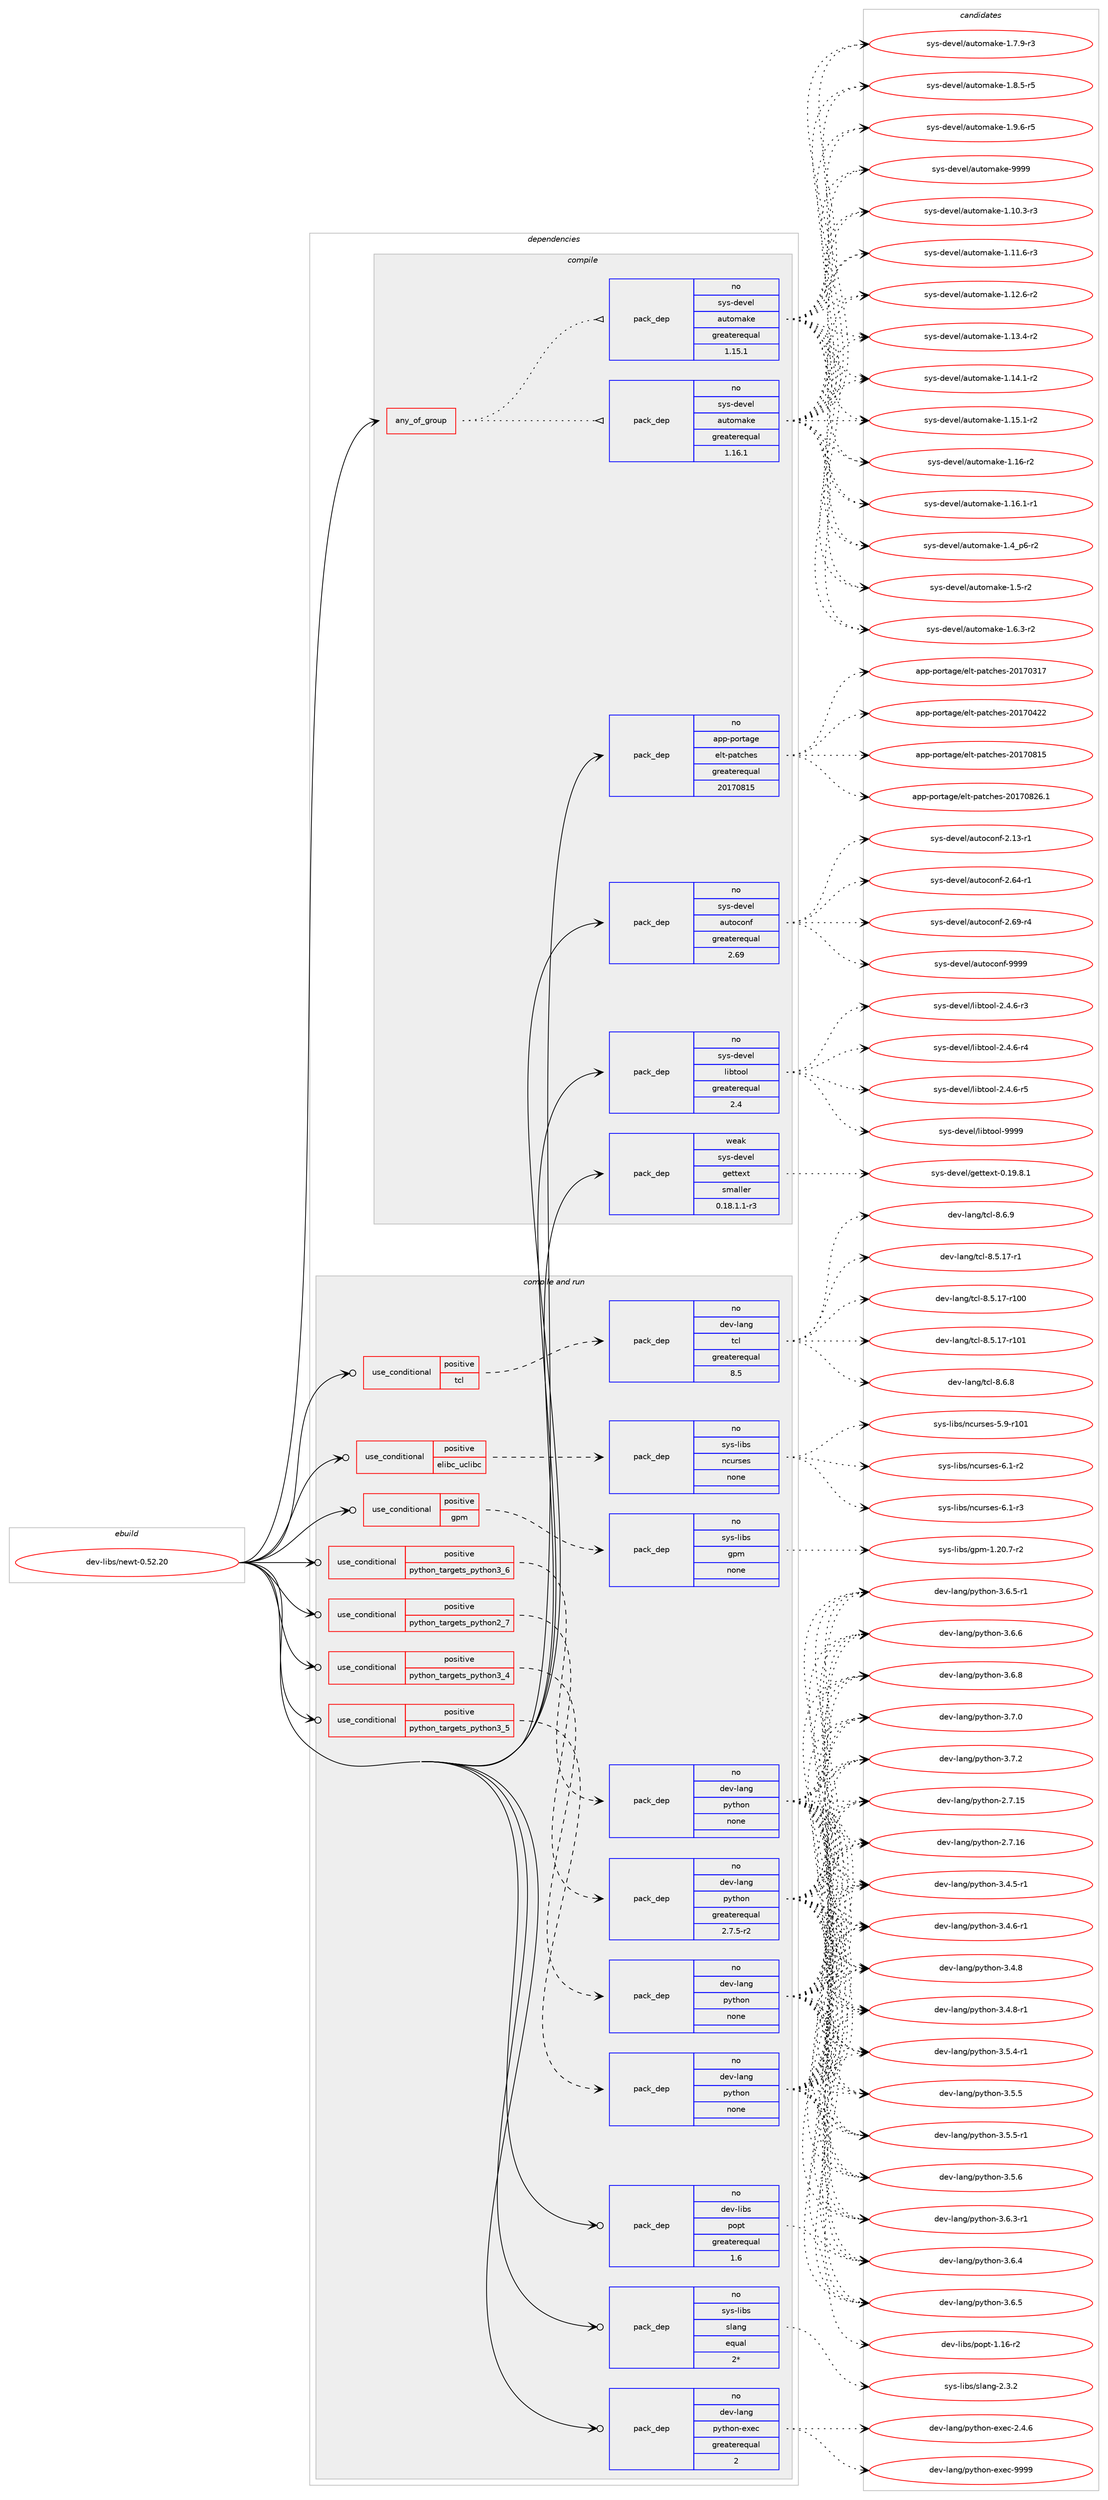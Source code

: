 digraph prolog {

# *************
# Graph options
# *************

newrank=true;
concentrate=true;
compound=true;
graph [rankdir=LR,fontname=Helvetica,fontsize=10,ranksep=1.5];#, ranksep=2.5, nodesep=0.2];
edge  [arrowhead=vee];
node  [fontname=Helvetica,fontsize=10];

# **********
# The ebuild
# **********

subgraph cluster_leftcol {
color=gray;
rank=same;
label=<<i>ebuild</i>>;
id [label="dev-libs/newt-0.52.20", color=red, width=4, href="../dev-libs/newt-0.52.20.svg"];
}

# ****************
# The dependencies
# ****************

subgraph cluster_midcol {
color=gray;
label=<<i>dependencies</i>>;
subgraph cluster_compile {
fillcolor="#eeeeee";
style=filled;
label=<<i>compile</i>>;
subgraph any22389 {
dependency1371027 [label=<<TABLE BORDER="0" CELLBORDER="1" CELLSPACING="0" CELLPADDING="4"><TR><TD CELLPADDING="10">any_of_group</TD></TR></TABLE>>, shape=none, color=red];subgraph pack981398 {
dependency1371028 [label=<<TABLE BORDER="0" CELLBORDER="1" CELLSPACING="0" CELLPADDING="4" WIDTH="220"><TR><TD ROWSPAN="6" CELLPADDING="30">pack_dep</TD></TR><TR><TD WIDTH="110">no</TD></TR><TR><TD>sys-devel</TD></TR><TR><TD>automake</TD></TR><TR><TD>greaterequal</TD></TR><TR><TD>1.16.1</TD></TR></TABLE>>, shape=none, color=blue];
}
dependency1371027:e -> dependency1371028:w [weight=20,style="dotted",arrowhead="oinv"];
subgraph pack981399 {
dependency1371029 [label=<<TABLE BORDER="0" CELLBORDER="1" CELLSPACING="0" CELLPADDING="4" WIDTH="220"><TR><TD ROWSPAN="6" CELLPADDING="30">pack_dep</TD></TR><TR><TD WIDTH="110">no</TD></TR><TR><TD>sys-devel</TD></TR><TR><TD>automake</TD></TR><TR><TD>greaterequal</TD></TR><TR><TD>1.15.1</TD></TR></TABLE>>, shape=none, color=blue];
}
dependency1371027:e -> dependency1371029:w [weight=20,style="dotted",arrowhead="oinv"];
}
id:e -> dependency1371027:w [weight=20,style="solid",arrowhead="vee"];
subgraph pack981400 {
dependency1371030 [label=<<TABLE BORDER="0" CELLBORDER="1" CELLSPACING="0" CELLPADDING="4" WIDTH="220"><TR><TD ROWSPAN="6" CELLPADDING="30">pack_dep</TD></TR><TR><TD WIDTH="110">no</TD></TR><TR><TD>app-portage</TD></TR><TR><TD>elt-patches</TD></TR><TR><TD>greaterequal</TD></TR><TR><TD>20170815</TD></TR></TABLE>>, shape=none, color=blue];
}
id:e -> dependency1371030:w [weight=20,style="solid",arrowhead="vee"];
subgraph pack981401 {
dependency1371031 [label=<<TABLE BORDER="0" CELLBORDER="1" CELLSPACING="0" CELLPADDING="4" WIDTH="220"><TR><TD ROWSPAN="6" CELLPADDING="30">pack_dep</TD></TR><TR><TD WIDTH="110">no</TD></TR><TR><TD>sys-devel</TD></TR><TR><TD>autoconf</TD></TR><TR><TD>greaterequal</TD></TR><TR><TD>2.69</TD></TR></TABLE>>, shape=none, color=blue];
}
id:e -> dependency1371031:w [weight=20,style="solid",arrowhead="vee"];
subgraph pack981402 {
dependency1371032 [label=<<TABLE BORDER="0" CELLBORDER="1" CELLSPACING="0" CELLPADDING="4" WIDTH="220"><TR><TD ROWSPAN="6" CELLPADDING="30">pack_dep</TD></TR><TR><TD WIDTH="110">no</TD></TR><TR><TD>sys-devel</TD></TR><TR><TD>libtool</TD></TR><TR><TD>greaterequal</TD></TR><TR><TD>2.4</TD></TR></TABLE>>, shape=none, color=blue];
}
id:e -> dependency1371032:w [weight=20,style="solid",arrowhead="vee"];
subgraph pack981403 {
dependency1371033 [label=<<TABLE BORDER="0" CELLBORDER="1" CELLSPACING="0" CELLPADDING="4" WIDTH="220"><TR><TD ROWSPAN="6" CELLPADDING="30">pack_dep</TD></TR><TR><TD WIDTH="110">weak</TD></TR><TR><TD>sys-devel</TD></TR><TR><TD>gettext</TD></TR><TR><TD>smaller</TD></TR><TR><TD>0.18.1.1-r3</TD></TR></TABLE>>, shape=none, color=blue];
}
id:e -> dependency1371033:w [weight=20,style="solid",arrowhead="vee"];
}
subgraph cluster_compileandrun {
fillcolor="#eeeeee";
style=filled;
label=<<i>compile and run</i>>;
subgraph cond366676 {
dependency1371034 [label=<<TABLE BORDER="0" CELLBORDER="1" CELLSPACING="0" CELLPADDING="4"><TR><TD ROWSPAN="3" CELLPADDING="10">use_conditional</TD></TR><TR><TD>positive</TD></TR><TR><TD>elibc_uclibc</TD></TR></TABLE>>, shape=none, color=red];
subgraph pack981404 {
dependency1371035 [label=<<TABLE BORDER="0" CELLBORDER="1" CELLSPACING="0" CELLPADDING="4" WIDTH="220"><TR><TD ROWSPAN="6" CELLPADDING="30">pack_dep</TD></TR><TR><TD WIDTH="110">no</TD></TR><TR><TD>sys-libs</TD></TR><TR><TD>ncurses</TD></TR><TR><TD>none</TD></TR><TR><TD></TD></TR></TABLE>>, shape=none, color=blue];
}
dependency1371034:e -> dependency1371035:w [weight=20,style="dashed",arrowhead="vee"];
}
id:e -> dependency1371034:w [weight=20,style="solid",arrowhead="odotvee"];
subgraph cond366677 {
dependency1371036 [label=<<TABLE BORDER="0" CELLBORDER="1" CELLSPACING="0" CELLPADDING="4"><TR><TD ROWSPAN="3" CELLPADDING="10">use_conditional</TD></TR><TR><TD>positive</TD></TR><TR><TD>gpm</TD></TR></TABLE>>, shape=none, color=red];
subgraph pack981405 {
dependency1371037 [label=<<TABLE BORDER="0" CELLBORDER="1" CELLSPACING="0" CELLPADDING="4" WIDTH="220"><TR><TD ROWSPAN="6" CELLPADDING="30">pack_dep</TD></TR><TR><TD WIDTH="110">no</TD></TR><TR><TD>sys-libs</TD></TR><TR><TD>gpm</TD></TR><TR><TD>none</TD></TR><TR><TD></TD></TR></TABLE>>, shape=none, color=blue];
}
dependency1371036:e -> dependency1371037:w [weight=20,style="dashed",arrowhead="vee"];
}
id:e -> dependency1371036:w [weight=20,style="solid",arrowhead="odotvee"];
subgraph cond366678 {
dependency1371038 [label=<<TABLE BORDER="0" CELLBORDER="1" CELLSPACING="0" CELLPADDING="4"><TR><TD ROWSPAN="3" CELLPADDING="10">use_conditional</TD></TR><TR><TD>positive</TD></TR><TR><TD>python_targets_python2_7</TD></TR></TABLE>>, shape=none, color=red];
subgraph pack981406 {
dependency1371039 [label=<<TABLE BORDER="0" CELLBORDER="1" CELLSPACING="0" CELLPADDING="4" WIDTH="220"><TR><TD ROWSPAN="6" CELLPADDING="30">pack_dep</TD></TR><TR><TD WIDTH="110">no</TD></TR><TR><TD>dev-lang</TD></TR><TR><TD>python</TD></TR><TR><TD>greaterequal</TD></TR><TR><TD>2.7.5-r2</TD></TR></TABLE>>, shape=none, color=blue];
}
dependency1371038:e -> dependency1371039:w [weight=20,style="dashed",arrowhead="vee"];
}
id:e -> dependency1371038:w [weight=20,style="solid",arrowhead="odotvee"];
subgraph cond366679 {
dependency1371040 [label=<<TABLE BORDER="0" CELLBORDER="1" CELLSPACING="0" CELLPADDING="4"><TR><TD ROWSPAN="3" CELLPADDING="10">use_conditional</TD></TR><TR><TD>positive</TD></TR><TR><TD>python_targets_python3_4</TD></TR></TABLE>>, shape=none, color=red];
subgraph pack981407 {
dependency1371041 [label=<<TABLE BORDER="0" CELLBORDER="1" CELLSPACING="0" CELLPADDING="4" WIDTH="220"><TR><TD ROWSPAN="6" CELLPADDING="30">pack_dep</TD></TR><TR><TD WIDTH="110">no</TD></TR><TR><TD>dev-lang</TD></TR><TR><TD>python</TD></TR><TR><TD>none</TD></TR><TR><TD></TD></TR></TABLE>>, shape=none, color=blue];
}
dependency1371040:e -> dependency1371041:w [weight=20,style="dashed",arrowhead="vee"];
}
id:e -> dependency1371040:w [weight=20,style="solid",arrowhead="odotvee"];
subgraph cond366680 {
dependency1371042 [label=<<TABLE BORDER="0" CELLBORDER="1" CELLSPACING="0" CELLPADDING="4"><TR><TD ROWSPAN="3" CELLPADDING="10">use_conditional</TD></TR><TR><TD>positive</TD></TR><TR><TD>python_targets_python3_5</TD></TR></TABLE>>, shape=none, color=red];
subgraph pack981408 {
dependency1371043 [label=<<TABLE BORDER="0" CELLBORDER="1" CELLSPACING="0" CELLPADDING="4" WIDTH="220"><TR><TD ROWSPAN="6" CELLPADDING="30">pack_dep</TD></TR><TR><TD WIDTH="110">no</TD></TR><TR><TD>dev-lang</TD></TR><TR><TD>python</TD></TR><TR><TD>none</TD></TR><TR><TD></TD></TR></TABLE>>, shape=none, color=blue];
}
dependency1371042:e -> dependency1371043:w [weight=20,style="dashed",arrowhead="vee"];
}
id:e -> dependency1371042:w [weight=20,style="solid",arrowhead="odotvee"];
subgraph cond366681 {
dependency1371044 [label=<<TABLE BORDER="0" CELLBORDER="1" CELLSPACING="0" CELLPADDING="4"><TR><TD ROWSPAN="3" CELLPADDING="10">use_conditional</TD></TR><TR><TD>positive</TD></TR><TR><TD>python_targets_python3_6</TD></TR></TABLE>>, shape=none, color=red];
subgraph pack981409 {
dependency1371045 [label=<<TABLE BORDER="0" CELLBORDER="1" CELLSPACING="0" CELLPADDING="4" WIDTH="220"><TR><TD ROWSPAN="6" CELLPADDING="30">pack_dep</TD></TR><TR><TD WIDTH="110">no</TD></TR><TR><TD>dev-lang</TD></TR><TR><TD>python</TD></TR><TR><TD>none</TD></TR><TR><TD></TD></TR></TABLE>>, shape=none, color=blue];
}
dependency1371044:e -> dependency1371045:w [weight=20,style="dashed",arrowhead="vee"];
}
id:e -> dependency1371044:w [weight=20,style="solid",arrowhead="odotvee"];
subgraph cond366682 {
dependency1371046 [label=<<TABLE BORDER="0" CELLBORDER="1" CELLSPACING="0" CELLPADDING="4"><TR><TD ROWSPAN="3" CELLPADDING="10">use_conditional</TD></TR><TR><TD>positive</TD></TR><TR><TD>tcl</TD></TR></TABLE>>, shape=none, color=red];
subgraph pack981410 {
dependency1371047 [label=<<TABLE BORDER="0" CELLBORDER="1" CELLSPACING="0" CELLPADDING="4" WIDTH="220"><TR><TD ROWSPAN="6" CELLPADDING="30">pack_dep</TD></TR><TR><TD WIDTH="110">no</TD></TR><TR><TD>dev-lang</TD></TR><TR><TD>tcl</TD></TR><TR><TD>greaterequal</TD></TR><TR><TD>8.5</TD></TR></TABLE>>, shape=none, color=blue];
}
dependency1371046:e -> dependency1371047:w [weight=20,style="dashed",arrowhead="vee"];
}
id:e -> dependency1371046:w [weight=20,style="solid",arrowhead="odotvee"];
subgraph pack981411 {
dependency1371048 [label=<<TABLE BORDER="0" CELLBORDER="1" CELLSPACING="0" CELLPADDING="4" WIDTH="220"><TR><TD ROWSPAN="6" CELLPADDING="30">pack_dep</TD></TR><TR><TD WIDTH="110">no</TD></TR><TR><TD>dev-lang</TD></TR><TR><TD>python-exec</TD></TR><TR><TD>greaterequal</TD></TR><TR><TD>2</TD></TR></TABLE>>, shape=none, color=blue];
}
id:e -> dependency1371048:w [weight=20,style="solid",arrowhead="odotvee"];
subgraph pack981412 {
dependency1371049 [label=<<TABLE BORDER="0" CELLBORDER="1" CELLSPACING="0" CELLPADDING="4" WIDTH="220"><TR><TD ROWSPAN="6" CELLPADDING="30">pack_dep</TD></TR><TR><TD WIDTH="110">no</TD></TR><TR><TD>dev-libs</TD></TR><TR><TD>popt</TD></TR><TR><TD>greaterequal</TD></TR><TR><TD>1.6</TD></TR></TABLE>>, shape=none, color=blue];
}
id:e -> dependency1371049:w [weight=20,style="solid",arrowhead="odotvee"];
subgraph pack981413 {
dependency1371050 [label=<<TABLE BORDER="0" CELLBORDER="1" CELLSPACING="0" CELLPADDING="4" WIDTH="220"><TR><TD ROWSPAN="6" CELLPADDING="30">pack_dep</TD></TR><TR><TD WIDTH="110">no</TD></TR><TR><TD>sys-libs</TD></TR><TR><TD>slang</TD></TR><TR><TD>equal</TD></TR><TR><TD>2*</TD></TR></TABLE>>, shape=none, color=blue];
}
id:e -> dependency1371050:w [weight=20,style="solid",arrowhead="odotvee"];
}
subgraph cluster_run {
fillcolor="#eeeeee";
style=filled;
label=<<i>run</i>>;
}
}

# **************
# The candidates
# **************

subgraph cluster_choices {
rank=same;
color=gray;
label=<<i>candidates</i>>;

subgraph choice981398 {
color=black;
nodesep=1;
choice11512111545100101118101108479711711611110997107101454946494846514511451 [label="sys-devel/automake-1.10.3-r3", color=red, width=4,href="../sys-devel/automake-1.10.3-r3.svg"];
choice11512111545100101118101108479711711611110997107101454946494946544511451 [label="sys-devel/automake-1.11.6-r3", color=red, width=4,href="../sys-devel/automake-1.11.6-r3.svg"];
choice11512111545100101118101108479711711611110997107101454946495046544511450 [label="sys-devel/automake-1.12.6-r2", color=red, width=4,href="../sys-devel/automake-1.12.6-r2.svg"];
choice11512111545100101118101108479711711611110997107101454946495146524511450 [label="sys-devel/automake-1.13.4-r2", color=red, width=4,href="../sys-devel/automake-1.13.4-r2.svg"];
choice11512111545100101118101108479711711611110997107101454946495246494511450 [label="sys-devel/automake-1.14.1-r2", color=red, width=4,href="../sys-devel/automake-1.14.1-r2.svg"];
choice11512111545100101118101108479711711611110997107101454946495346494511450 [label="sys-devel/automake-1.15.1-r2", color=red, width=4,href="../sys-devel/automake-1.15.1-r2.svg"];
choice1151211154510010111810110847971171161111099710710145494649544511450 [label="sys-devel/automake-1.16-r2", color=red, width=4,href="../sys-devel/automake-1.16-r2.svg"];
choice11512111545100101118101108479711711611110997107101454946495446494511449 [label="sys-devel/automake-1.16.1-r1", color=red, width=4,href="../sys-devel/automake-1.16.1-r1.svg"];
choice115121115451001011181011084797117116111109971071014549465295112544511450 [label="sys-devel/automake-1.4_p6-r2", color=red, width=4,href="../sys-devel/automake-1.4_p6-r2.svg"];
choice11512111545100101118101108479711711611110997107101454946534511450 [label="sys-devel/automake-1.5-r2", color=red, width=4,href="../sys-devel/automake-1.5-r2.svg"];
choice115121115451001011181011084797117116111109971071014549465446514511450 [label="sys-devel/automake-1.6.3-r2", color=red, width=4,href="../sys-devel/automake-1.6.3-r2.svg"];
choice115121115451001011181011084797117116111109971071014549465546574511451 [label="sys-devel/automake-1.7.9-r3", color=red, width=4,href="../sys-devel/automake-1.7.9-r3.svg"];
choice115121115451001011181011084797117116111109971071014549465646534511453 [label="sys-devel/automake-1.8.5-r5", color=red, width=4,href="../sys-devel/automake-1.8.5-r5.svg"];
choice115121115451001011181011084797117116111109971071014549465746544511453 [label="sys-devel/automake-1.9.6-r5", color=red, width=4,href="../sys-devel/automake-1.9.6-r5.svg"];
choice115121115451001011181011084797117116111109971071014557575757 [label="sys-devel/automake-9999", color=red, width=4,href="../sys-devel/automake-9999.svg"];
dependency1371028:e -> choice11512111545100101118101108479711711611110997107101454946494846514511451:w [style=dotted,weight="100"];
dependency1371028:e -> choice11512111545100101118101108479711711611110997107101454946494946544511451:w [style=dotted,weight="100"];
dependency1371028:e -> choice11512111545100101118101108479711711611110997107101454946495046544511450:w [style=dotted,weight="100"];
dependency1371028:e -> choice11512111545100101118101108479711711611110997107101454946495146524511450:w [style=dotted,weight="100"];
dependency1371028:e -> choice11512111545100101118101108479711711611110997107101454946495246494511450:w [style=dotted,weight="100"];
dependency1371028:e -> choice11512111545100101118101108479711711611110997107101454946495346494511450:w [style=dotted,weight="100"];
dependency1371028:e -> choice1151211154510010111810110847971171161111099710710145494649544511450:w [style=dotted,weight="100"];
dependency1371028:e -> choice11512111545100101118101108479711711611110997107101454946495446494511449:w [style=dotted,weight="100"];
dependency1371028:e -> choice115121115451001011181011084797117116111109971071014549465295112544511450:w [style=dotted,weight="100"];
dependency1371028:e -> choice11512111545100101118101108479711711611110997107101454946534511450:w [style=dotted,weight="100"];
dependency1371028:e -> choice115121115451001011181011084797117116111109971071014549465446514511450:w [style=dotted,weight="100"];
dependency1371028:e -> choice115121115451001011181011084797117116111109971071014549465546574511451:w [style=dotted,weight="100"];
dependency1371028:e -> choice115121115451001011181011084797117116111109971071014549465646534511453:w [style=dotted,weight="100"];
dependency1371028:e -> choice115121115451001011181011084797117116111109971071014549465746544511453:w [style=dotted,weight="100"];
dependency1371028:e -> choice115121115451001011181011084797117116111109971071014557575757:w [style=dotted,weight="100"];
}
subgraph choice981399 {
color=black;
nodesep=1;
choice11512111545100101118101108479711711611110997107101454946494846514511451 [label="sys-devel/automake-1.10.3-r3", color=red, width=4,href="../sys-devel/automake-1.10.3-r3.svg"];
choice11512111545100101118101108479711711611110997107101454946494946544511451 [label="sys-devel/automake-1.11.6-r3", color=red, width=4,href="../sys-devel/automake-1.11.6-r3.svg"];
choice11512111545100101118101108479711711611110997107101454946495046544511450 [label="sys-devel/automake-1.12.6-r2", color=red, width=4,href="../sys-devel/automake-1.12.6-r2.svg"];
choice11512111545100101118101108479711711611110997107101454946495146524511450 [label="sys-devel/automake-1.13.4-r2", color=red, width=4,href="../sys-devel/automake-1.13.4-r2.svg"];
choice11512111545100101118101108479711711611110997107101454946495246494511450 [label="sys-devel/automake-1.14.1-r2", color=red, width=4,href="../sys-devel/automake-1.14.1-r2.svg"];
choice11512111545100101118101108479711711611110997107101454946495346494511450 [label="sys-devel/automake-1.15.1-r2", color=red, width=4,href="../sys-devel/automake-1.15.1-r2.svg"];
choice1151211154510010111810110847971171161111099710710145494649544511450 [label="sys-devel/automake-1.16-r2", color=red, width=4,href="../sys-devel/automake-1.16-r2.svg"];
choice11512111545100101118101108479711711611110997107101454946495446494511449 [label="sys-devel/automake-1.16.1-r1", color=red, width=4,href="../sys-devel/automake-1.16.1-r1.svg"];
choice115121115451001011181011084797117116111109971071014549465295112544511450 [label="sys-devel/automake-1.4_p6-r2", color=red, width=4,href="../sys-devel/automake-1.4_p6-r2.svg"];
choice11512111545100101118101108479711711611110997107101454946534511450 [label="sys-devel/automake-1.5-r2", color=red, width=4,href="../sys-devel/automake-1.5-r2.svg"];
choice115121115451001011181011084797117116111109971071014549465446514511450 [label="sys-devel/automake-1.6.3-r2", color=red, width=4,href="../sys-devel/automake-1.6.3-r2.svg"];
choice115121115451001011181011084797117116111109971071014549465546574511451 [label="sys-devel/automake-1.7.9-r3", color=red, width=4,href="../sys-devel/automake-1.7.9-r3.svg"];
choice115121115451001011181011084797117116111109971071014549465646534511453 [label="sys-devel/automake-1.8.5-r5", color=red, width=4,href="../sys-devel/automake-1.8.5-r5.svg"];
choice115121115451001011181011084797117116111109971071014549465746544511453 [label="sys-devel/automake-1.9.6-r5", color=red, width=4,href="../sys-devel/automake-1.9.6-r5.svg"];
choice115121115451001011181011084797117116111109971071014557575757 [label="sys-devel/automake-9999", color=red, width=4,href="../sys-devel/automake-9999.svg"];
dependency1371029:e -> choice11512111545100101118101108479711711611110997107101454946494846514511451:w [style=dotted,weight="100"];
dependency1371029:e -> choice11512111545100101118101108479711711611110997107101454946494946544511451:w [style=dotted,weight="100"];
dependency1371029:e -> choice11512111545100101118101108479711711611110997107101454946495046544511450:w [style=dotted,weight="100"];
dependency1371029:e -> choice11512111545100101118101108479711711611110997107101454946495146524511450:w [style=dotted,weight="100"];
dependency1371029:e -> choice11512111545100101118101108479711711611110997107101454946495246494511450:w [style=dotted,weight="100"];
dependency1371029:e -> choice11512111545100101118101108479711711611110997107101454946495346494511450:w [style=dotted,weight="100"];
dependency1371029:e -> choice1151211154510010111810110847971171161111099710710145494649544511450:w [style=dotted,weight="100"];
dependency1371029:e -> choice11512111545100101118101108479711711611110997107101454946495446494511449:w [style=dotted,weight="100"];
dependency1371029:e -> choice115121115451001011181011084797117116111109971071014549465295112544511450:w [style=dotted,weight="100"];
dependency1371029:e -> choice11512111545100101118101108479711711611110997107101454946534511450:w [style=dotted,weight="100"];
dependency1371029:e -> choice115121115451001011181011084797117116111109971071014549465446514511450:w [style=dotted,weight="100"];
dependency1371029:e -> choice115121115451001011181011084797117116111109971071014549465546574511451:w [style=dotted,weight="100"];
dependency1371029:e -> choice115121115451001011181011084797117116111109971071014549465646534511453:w [style=dotted,weight="100"];
dependency1371029:e -> choice115121115451001011181011084797117116111109971071014549465746544511453:w [style=dotted,weight="100"];
dependency1371029:e -> choice115121115451001011181011084797117116111109971071014557575757:w [style=dotted,weight="100"];
}
subgraph choice981400 {
color=black;
nodesep=1;
choice97112112451121111141169710310147101108116451129711699104101115455048495548514955 [label="app-portage/elt-patches-20170317", color=red, width=4,href="../app-portage/elt-patches-20170317.svg"];
choice97112112451121111141169710310147101108116451129711699104101115455048495548525050 [label="app-portage/elt-patches-20170422", color=red, width=4,href="../app-portage/elt-patches-20170422.svg"];
choice97112112451121111141169710310147101108116451129711699104101115455048495548564953 [label="app-portage/elt-patches-20170815", color=red, width=4,href="../app-portage/elt-patches-20170815.svg"];
choice971121124511211111411697103101471011081164511297116991041011154550484955485650544649 [label="app-portage/elt-patches-20170826.1", color=red, width=4,href="../app-portage/elt-patches-20170826.1.svg"];
dependency1371030:e -> choice97112112451121111141169710310147101108116451129711699104101115455048495548514955:w [style=dotted,weight="100"];
dependency1371030:e -> choice97112112451121111141169710310147101108116451129711699104101115455048495548525050:w [style=dotted,weight="100"];
dependency1371030:e -> choice97112112451121111141169710310147101108116451129711699104101115455048495548564953:w [style=dotted,weight="100"];
dependency1371030:e -> choice971121124511211111411697103101471011081164511297116991041011154550484955485650544649:w [style=dotted,weight="100"];
}
subgraph choice981401 {
color=black;
nodesep=1;
choice1151211154510010111810110847971171161119911111010245504649514511449 [label="sys-devel/autoconf-2.13-r1", color=red, width=4,href="../sys-devel/autoconf-2.13-r1.svg"];
choice1151211154510010111810110847971171161119911111010245504654524511449 [label="sys-devel/autoconf-2.64-r1", color=red, width=4,href="../sys-devel/autoconf-2.64-r1.svg"];
choice1151211154510010111810110847971171161119911111010245504654574511452 [label="sys-devel/autoconf-2.69-r4", color=red, width=4,href="../sys-devel/autoconf-2.69-r4.svg"];
choice115121115451001011181011084797117116111991111101024557575757 [label="sys-devel/autoconf-9999", color=red, width=4,href="../sys-devel/autoconf-9999.svg"];
dependency1371031:e -> choice1151211154510010111810110847971171161119911111010245504649514511449:w [style=dotted,weight="100"];
dependency1371031:e -> choice1151211154510010111810110847971171161119911111010245504654524511449:w [style=dotted,weight="100"];
dependency1371031:e -> choice1151211154510010111810110847971171161119911111010245504654574511452:w [style=dotted,weight="100"];
dependency1371031:e -> choice115121115451001011181011084797117116111991111101024557575757:w [style=dotted,weight="100"];
}
subgraph choice981402 {
color=black;
nodesep=1;
choice1151211154510010111810110847108105981161111111084550465246544511451 [label="sys-devel/libtool-2.4.6-r3", color=red, width=4,href="../sys-devel/libtool-2.4.6-r3.svg"];
choice1151211154510010111810110847108105981161111111084550465246544511452 [label="sys-devel/libtool-2.4.6-r4", color=red, width=4,href="../sys-devel/libtool-2.4.6-r4.svg"];
choice1151211154510010111810110847108105981161111111084550465246544511453 [label="sys-devel/libtool-2.4.6-r5", color=red, width=4,href="../sys-devel/libtool-2.4.6-r5.svg"];
choice1151211154510010111810110847108105981161111111084557575757 [label="sys-devel/libtool-9999", color=red, width=4,href="../sys-devel/libtool-9999.svg"];
dependency1371032:e -> choice1151211154510010111810110847108105981161111111084550465246544511451:w [style=dotted,weight="100"];
dependency1371032:e -> choice1151211154510010111810110847108105981161111111084550465246544511452:w [style=dotted,weight="100"];
dependency1371032:e -> choice1151211154510010111810110847108105981161111111084550465246544511453:w [style=dotted,weight="100"];
dependency1371032:e -> choice1151211154510010111810110847108105981161111111084557575757:w [style=dotted,weight="100"];
}
subgraph choice981403 {
color=black;
nodesep=1;
choice1151211154510010111810110847103101116116101120116454846495746564649 [label="sys-devel/gettext-0.19.8.1", color=red, width=4,href="../sys-devel/gettext-0.19.8.1.svg"];
dependency1371033:e -> choice1151211154510010111810110847103101116116101120116454846495746564649:w [style=dotted,weight="100"];
}
subgraph choice981404 {
color=black;
nodesep=1;
choice115121115451081059811547110991171141151011154553465745114494849 [label="sys-libs/ncurses-5.9-r101", color=red, width=4,href="../sys-libs/ncurses-5.9-r101.svg"];
choice11512111545108105981154711099117114115101115455446494511450 [label="sys-libs/ncurses-6.1-r2", color=red, width=4,href="../sys-libs/ncurses-6.1-r2.svg"];
choice11512111545108105981154711099117114115101115455446494511451 [label="sys-libs/ncurses-6.1-r3", color=red, width=4,href="../sys-libs/ncurses-6.1-r3.svg"];
dependency1371035:e -> choice115121115451081059811547110991171141151011154553465745114494849:w [style=dotted,weight="100"];
dependency1371035:e -> choice11512111545108105981154711099117114115101115455446494511450:w [style=dotted,weight="100"];
dependency1371035:e -> choice11512111545108105981154711099117114115101115455446494511451:w [style=dotted,weight="100"];
}
subgraph choice981405 {
color=black;
nodesep=1;
choice115121115451081059811547103112109454946504846554511450 [label="sys-libs/gpm-1.20.7-r2", color=red, width=4,href="../sys-libs/gpm-1.20.7-r2.svg"];
dependency1371037:e -> choice115121115451081059811547103112109454946504846554511450:w [style=dotted,weight="100"];
}
subgraph choice981406 {
color=black;
nodesep=1;
choice10010111845108971101034711212111610411111045504655464953 [label="dev-lang/python-2.7.15", color=red, width=4,href="../dev-lang/python-2.7.15.svg"];
choice10010111845108971101034711212111610411111045504655464954 [label="dev-lang/python-2.7.16", color=red, width=4,href="../dev-lang/python-2.7.16.svg"];
choice1001011184510897110103471121211161041111104551465246534511449 [label="dev-lang/python-3.4.5-r1", color=red, width=4,href="../dev-lang/python-3.4.5-r1.svg"];
choice1001011184510897110103471121211161041111104551465246544511449 [label="dev-lang/python-3.4.6-r1", color=red, width=4,href="../dev-lang/python-3.4.6-r1.svg"];
choice100101118451089711010347112121116104111110455146524656 [label="dev-lang/python-3.4.8", color=red, width=4,href="../dev-lang/python-3.4.8.svg"];
choice1001011184510897110103471121211161041111104551465246564511449 [label="dev-lang/python-3.4.8-r1", color=red, width=4,href="../dev-lang/python-3.4.8-r1.svg"];
choice1001011184510897110103471121211161041111104551465346524511449 [label="dev-lang/python-3.5.4-r1", color=red, width=4,href="../dev-lang/python-3.5.4-r1.svg"];
choice100101118451089711010347112121116104111110455146534653 [label="dev-lang/python-3.5.5", color=red, width=4,href="../dev-lang/python-3.5.5.svg"];
choice1001011184510897110103471121211161041111104551465346534511449 [label="dev-lang/python-3.5.5-r1", color=red, width=4,href="../dev-lang/python-3.5.5-r1.svg"];
choice100101118451089711010347112121116104111110455146534654 [label="dev-lang/python-3.5.6", color=red, width=4,href="../dev-lang/python-3.5.6.svg"];
choice1001011184510897110103471121211161041111104551465446514511449 [label="dev-lang/python-3.6.3-r1", color=red, width=4,href="../dev-lang/python-3.6.3-r1.svg"];
choice100101118451089711010347112121116104111110455146544652 [label="dev-lang/python-3.6.4", color=red, width=4,href="../dev-lang/python-3.6.4.svg"];
choice100101118451089711010347112121116104111110455146544653 [label="dev-lang/python-3.6.5", color=red, width=4,href="../dev-lang/python-3.6.5.svg"];
choice1001011184510897110103471121211161041111104551465446534511449 [label="dev-lang/python-3.6.5-r1", color=red, width=4,href="../dev-lang/python-3.6.5-r1.svg"];
choice100101118451089711010347112121116104111110455146544654 [label="dev-lang/python-3.6.6", color=red, width=4,href="../dev-lang/python-3.6.6.svg"];
choice100101118451089711010347112121116104111110455146544656 [label="dev-lang/python-3.6.8", color=red, width=4,href="../dev-lang/python-3.6.8.svg"];
choice100101118451089711010347112121116104111110455146554648 [label="dev-lang/python-3.7.0", color=red, width=4,href="../dev-lang/python-3.7.0.svg"];
choice100101118451089711010347112121116104111110455146554650 [label="dev-lang/python-3.7.2", color=red, width=4,href="../dev-lang/python-3.7.2.svg"];
dependency1371039:e -> choice10010111845108971101034711212111610411111045504655464953:w [style=dotted,weight="100"];
dependency1371039:e -> choice10010111845108971101034711212111610411111045504655464954:w [style=dotted,weight="100"];
dependency1371039:e -> choice1001011184510897110103471121211161041111104551465246534511449:w [style=dotted,weight="100"];
dependency1371039:e -> choice1001011184510897110103471121211161041111104551465246544511449:w [style=dotted,weight="100"];
dependency1371039:e -> choice100101118451089711010347112121116104111110455146524656:w [style=dotted,weight="100"];
dependency1371039:e -> choice1001011184510897110103471121211161041111104551465246564511449:w [style=dotted,weight="100"];
dependency1371039:e -> choice1001011184510897110103471121211161041111104551465346524511449:w [style=dotted,weight="100"];
dependency1371039:e -> choice100101118451089711010347112121116104111110455146534653:w [style=dotted,weight="100"];
dependency1371039:e -> choice1001011184510897110103471121211161041111104551465346534511449:w [style=dotted,weight="100"];
dependency1371039:e -> choice100101118451089711010347112121116104111110455146534654:w [style=dotted,weight="100"];
dependency1371039:e -> choice1001011184510897110103471121211161041111104551465446514511449:w [style=dotted,weight="100"];
dependency1371039:e -> choice100101118451089711010347112121116104111110455146544652:w [style=dotted,weight="100"];
dependency1371039:e -> choice100101118451089711010347112121116104111110455146544653:w [style=dotted,weight="100"];
dependency1371039:e -> choice1001011184510897110103471121211161041111104551465446534511449:w [style=dotted,weight="100"];
dependency1371039:e -> choice100101118451089711010347112121116104111110455146544654:w [style=dotted,weight="100"];
dependency1371039:e -> choice100101118451089711010347112121116104111110455146544656:w [style=dotted,weight="100"];
dependency1371039:e -> choice100101118451089711010347112121116104111110455146554648:w [style=dotted,weight="100"];
dependency1371039:e -> choice100101118451089711010347112121116104111110455146554650:w [style=dotted,weight="100"];
}
subgraph choice981407 {
color=black;
nodesep=1;
choice10010111845108971101034711212111610411111045504655464953 [label="dev-lang/python-2.7.15", color=red, width=4,href="../dev-lang/python-2.7.15.svg"];
choice10010111845108971101034711212111610411111045504655464954 [label="dev-lang/python-2.7.16", color=red, width=4,href="../dev-lang/python-2.7.16.svg"];
choice1001011184510897110103471121211161041111104551465246534511449 [label="dev-lang/python-3.4.5-r1", color=red, width=4,href="../dev-lang/python-3.4.5-r1.svg"];
choice1001011184510897110103471121211161041111104551465246544511449 [label="dev-lang/python-3.4.6-r1", color=red, width=4,href="../dev-lang/python-3.4.6-r1.svg"];
choice100101118451089711010347112121116104111110455146524656 [label="dev-lang/python-3.4.8", color=red, width=4,href="../dev-lang/python-3.4.8.svg"];
choice1001011184510897110103471121211161041111104551465246564511449 [label="dev-lang/python-3.4.8-r1", color=red, width=4,href="../dev-lang/python-3.4.8-r1.svg"];
choice1001011184510897110103471121211161041111104551465346524511449 [label="dev-lang/python-3.5.4-r1", color=red, width=4,href="../dev-lang/python-3.5.4-r1.svg"];
choice100101118451089711010347112121116104111110455146534653 [label="dev-lang/python-3.5.5", color=red, width=4,href="../dev-lang/python-3.5.5.svg"];
choice1001011184510897110103471121211161041111104551465346534511449 [label="dev-lang/python-3.5.5-r1", color=red, width=4,href="../dev-lang/python-3.5.5-r1.svg"];
choice100101118451089711010347112121116104111110455146534654 [label="dev-lang/python-3.5.6", color=red, width=4,href="../dev-lang/python-3.5.6.svg"];
choice1001011184510897110103471121211161041111104551465446514511449 [label="dev-lang/python-3.6.3-r1", color=red, width=4,href="../dev-lang/python-3.6.3-r1.svg"];
choice100101118451089711010347112121116104111110455146544652 [label="dev-lang/python-3.6.4", color=red, width=4,href="../dev-lang/python-3.6.4.svg"];
choice100101118451089711010347112121116104111110455146544653 [label="dev-lang/python-3.6.5", color=red, width=4,href="../dev-lang/python-3.6.5.svg"];
choice1001011184510897110103471121211161041111104551465446534511449 [label="dev-lang/python-3.6.5-r1", color=red, width=4,href="../dev-lang/python-3.6.5-r1.svg"];
choice100101118451089711010347112121116104111110455146544654 [label="dev-lang/python-3.6.6", color=red, width=4,href="../dev-lang/python-3.6.6.svg"];
choice100101118451089711010347112121116104111110455146544656 [label="dev-lang/python-3.6.8", color=red, width=4,href="../dev-lang/python-3.6.8.svg"];
choice100101118451089711010347112121116104111110455146554648 [label="dev-lang/python-3.7.0", color=red, width=4,href="../dev-lang/python-3.7.0.svg"];
choice100101118451089711010347112121116104111110455146554650 [label="dev-lang/python-3.7.2", color=red, width=4,href="../dev-lang/python-3.7.2.svg"];
dependency1371041:e -> choice10010111845108971101034711212111610411111045504655464953:w [style=dotted,weight="100"];
dependency1371041:e -> choice10010111845108971101034711212111610411111045504655464954:w [style=dotted,weight="100"];
dependency1371041:e -> choice1001011184510897110103471121211161041111104551465246534511449:w [style=dotted,weight="100"];
dependency1371041:e -> choice1001011184510897110103471121211161041111104551465246544511449:w [style=dotted,weight="100"];
dependency1371041:e -> choice100101118451089711010347112121116104111110455146524656:w [style=dotted,weight="100"];
dependency1371041:e -> choice1001011184510897110103471121211161041111104551465246564511449:w [style=dotted,weight="100"];
dependency1371041:e -> choice1001011184510897110103471121211161041111104551465346524511449:w [style=dotted,weight="100"];
dependency1371041:e -> choice100101118451089711010347112121116104111110455146534653:w [style=dotted,weight="100"];
dependency1371041:e -> choice1001011184510897110103471121211161041111104551465346534511449:w [style=dotted,weight="100"];
dependency1371041:e -> choice100101118451089711010347112121116104111110455146534654:w [style=dotted,weight="100"];
dependency1371041:e -> choice1001011184510897110103471121211161041111104551465446514511449:w [style=dotted,weight="100"];
dependency1371041:e -> choice100101118451089711010347112121116104111110455146544652:w [style=dotted,weight="100"];
dependency1371041:e -> choice100101118451089711010347112121116104111110455146544653:w [style=dotted,weight="100"];
dependency1371041:e -> choice1001011184510897110103471121211161041111104551465446534511449:w [style=dotted,weight="100"];
dependency1371041:e -> choice100101118451089711010347112121116104111110455146544654:w [style=dotted,weight="100"];
dependency1371041:e -> choice100101118451089711010347112121116104111110455146544656:w [style=dotted,weight="100"];
dependency1371041:e -> choice100101118451089711010347112121116104111110455146554648:w [style=dotted,weight="100"];
dependency1371041:e -> choice100101118451089711010347112121116104111110455146554650:w [style=dotted,weight="100"];
}
subgraph choice981408 {
color=black;
nodesep=1;
choice10010111845108971101034711212111610411111045504655464953 [label="dev-lang/python-2.7.15", color=red, width=4,href="../dev-lang/python-2.7.15.svg"];
choice10010111845108971101034711212111610411111045504655464954 [label="dev-lang/python-2.7.16", color=red, width=4,href="../dev-lang/python-2.7.16.svg"];
choice1001011184510897110103471121211161041111104551465246534511449 [label="dev-lang/python-3.4.5-r1", color=red, width=4,href="../dev-lang/python-3.4.5-r1.svg"];
choice1001011184510897110103471121211161041111104551465246544511449 [label="dev-lang/python-3.4.6-r1", color=red, width=4,href="../dev-lang/python-3.4.6-r1.svg"];
choice100101118451089711010347112121116104111110455146524656 [label="dev-lang/python-3.4.8", color=red, width=4,href="../dev-lang/python-3.4.8.svg"];
choice1001011184510897110103471121211161041111104551465246564511449 [label="dev-lang/python-3.4.8-r1", color=red, width=4,href="../dev-lang/python-3.4.8-r1.svg"];
choice1001011184510897110103471121211161041111104551465346524511449 [label="dev-lang/python-3.5.4-r1", color=red, width=4,href="../dev-lang/python-3.5.4-r1.svg"];
choice100101118451089711010347112121116104111110455146534653 [label="dev-lang/python-3.5.5", color=red, width=4,href="../dev-lang/python-3.5.5.svg"];
choice1001011184510897110103471121211161041111104551465346534511449 [label="dev-lang/python-3.5.5-r1", color=red, width=4,href="../dev-lang/python-3.5.5-r1.svg"];
choice100101118451089711010347112121116104111110455146534654 [label="dev-lang/python-3.5.6", color=red, width=4,href="../dev-lang/python-3.5.6.svg"];
choice1001011184510897110103471121211161041111104551465446514511449 [label="dev-lang/python-3.6.3-r1", color=red, width=4,href="../dev-lang/python-3.6.3-r1.svg"];
choice100101118451089711010347112121116104111110455146544652 [label="dev-lang/python-3.6.4", color=red, width=4,href="../dev-lang/python-3.6.4.svg"];
choice100101118451089711010347112121116104111110455146544653 [label="dev-lang/python-3.6.5", color=red, width=4,href="../dev-lang/python-3.6.5.svg"];
choice1001011184510897110103471121211161041111104551465446534511449 [label="dev-lang/python-3.6.5-r1", color=red, width=4,href="../dev-lang/python-3.6.5-r1.svg"];
choice100101118451089711010347112121116104111110455146544654 [label="dev-lang/python-3.6.6", color=red, width=4,href="../dev-lang/python-3.6.6.svg"];
choice100101118451089711010347112121116104111110455146544656 [label="dev-lang/python-3.6.8", color=red, width=4,href="../dev-lang/python-3.6.8.svg"];
choice100101118451089711010347112121116104111110455146554648 [label="dev-lang/python-3.7.0", color=red, width=4,href="../dev-lang/python-3.7.0.svg"];
choice100101118451089711010347112121116104111110455146554650 [label="dev-lang/python-3.7.2", color=red, width=4,href="../dev-lang/python-3.7.2.svg"];
dependency1371043:e -> choice10010111845108971101034711212111610411111045504655464953:w [style=dotted,weight="100"];
dependency1371043:e -> choice10010111845108971101034711212111610411111045504655464954:w [style=dotted,weight="100"];
dependency1371043:e -> choice1001011184510897110103471121211161041111104551465246534511449:w [style=dotted,weight="100"];
dependency1371043:e -> choice1001011184510897110103471121211161041111104551465246544511449:w [style=dotted,weight="100"];
dependency1371043:e -> choice100101118451089711010347112121116104111110455146524656:w [style=dotted,weight="100"];
dependency1371043:e -> choice1001011184510897110103471121211161041111104551465246564511449:w [style=dotted,weight="100"];
dependency1371043:e -> choice1001011184510897110103471121211161041111104551465346524511449:w [style=dotted,weight="100"];
dependency1371043:e -> choice100101118451089711010347112121116104111110455146534653:w [style=dotted,weight="100"];
dependency1371043:e -> choice1001011184510897110103471121211161041111104551465346534511449:w [style=dotted,weight="100"];
dependency1371043:e -> choice100101118451089711010347112121116104111110455146534654:w [style=dotted,weight="100"];
dependency1371043:e -> choice1001011184510897110103471121211161041111104551465446514511449:w [style=dotted,weight="100"];
dependency1371043:e -> choice100101118451089711010347112121116104111110455146544652:w [style=dotted,weight="100"];
dependency1371043:e -> choice100101118451089711010347112121116104111110455146544653:w [style=dotted,weight="100"];
dependency1371043:e -> choice1001011184510897110103471121211161041111104551465446534511449:w [style=dotted,weight="100"];
dependency1371043:e -> choice100101118451089711010347112121116104111110455146544654:w [style=dotted,weight="100"];
dependency1371043:e -> choice100101118451089711010347112121116104111110455146544656:w [style=dotted,weight="100"];
dependency1371043:e -> choice100101118451089711010347112121116104111110455146554648:w [style=dotted,weight="100"];
dependency1371043:e -> choice100101118451089711010347112121116104111110455146554650:w [style=dotted,weight="100"];
}
subgraph choice981409 {
color=black;
nodesep=1;
choice10010111845108971101034711212111610411111045504655464953 [label="dev-lang/python-2.7.15", color=red, width=4,href="../dev-lang/python-2.7.15.svg"];
choice10010111845108971101034711212111610411111045504655464954 [label="dev-lang/python-2.7.16", color=red, width=4,href="../dev-lang/python-2.7.16.svg"];
choice1001011184510897110103471121211161041111104551465246534511449 [label="dev-lang/python-3.4.5-r1", color=red, width=4,href="../dev-lang/python-3.4.5-r1.svg"];
choice1001011184510897110103471121211161041111104551465246544511449 [label="dev-lang/python-3.4.6-r1", color=red, width=4,href="../dev-lang/python-3.4.6-r1.svg"];
choice100101118451089711010347112121116104111110455146524656 [label="dev-lang/python-3.4.8", color=red, width=4,href="../dev-lang/python-3.4.8.svg"];
choice1001011184510897110103471121211161041111104551465246564511449 [label="dev-lang/python-3.4.8-r1", color=red, width=4,href="../dev-lang/python-3.4.8-r1.svg"];
choice1001011184510897110103471121211161041111104551465346524511449 [label="dev-lang/python-3.5.4-r1", color=red, width=4,href="../dev-lang/python-3.5.4-r1.svg"];
choice100101118451089711010347112121116104111110455146534653 [label="dev-lang/python-3.5.5", color=red, width=4,href="../dev-lang/python-3.5.5.svg"];
choice1001011184510897110103471121211161041111104551465346534511449 [label="dev-lang/python-3.5.5-r1", color=red, width=4,href="../dev-lang/python-3.5.5-r1.svg"];
choice100101118451089711010347112121116104111110455146534654 [label="dev-lang/python-3.5.6", color=red, width=4,href="../dev-lang/python-3.5.6.svg"];
choice1001011184510897110103471121211161041111104551465446514511449 [label="dev-lang/python-3.6.3-r1", color=red, width=4,href="../dev-lang/python-3.6.3-r1.svg"];
choice100101118451089711010347112121116104111110455146544652 [label="dev-lang/python-3.6.4", color=red, width=4,href="../dev-lang/python-3.6.4.svg"];
choice100101118451089711010347112121116104111110455146544653 [label="dev-lang/python-3.6.5", color=red, width=4,href="../dev-lang/python-3.6.5.svg"];
choice1001011184510897110103471121211161041111104551465446534511449 [label="dev-lang/python-3.6.5-r1", color=red, width=4,href="../dev-lang/python-3.6.5-r1.svg"];
choice100101118451089711010347112121116104111110455146544654 [label="dev-lang/python-3.6.6", color=red, width=4,href="../dev-lang/python-3.6.6.svg"];
choice100101118451089711010347112121116104111110455146544656 [label="dev-lang/python-3.6.8", color=red, width=4,href="../dev-lang/python-3.6.8.svg"];
choice100101118451089711010347112121116104111110455146554648 [label="dev-lang/python-3.7.0", color=red, width=4,href="../dev-lang/python-3.7.0.svg"];
choice100101118451089711010347112121116104111110455146554650 [label="dev-lang/python-3.7.2", color=red, width=4,href="../dev-lang/python-3.7.2.svg"];
dependency1371045:e -> choice10010111845108971101034711212111610411111045504655464953:w [style=dotted,weight="100"];
dependency1371045:e -> choice10010111845108971101034711212111610411111045504655464954:w [style=dotted,weight="100"];
dependency1371045:e -> choice1001011184510897110103471121211161041111104551465246534511449:w [style=dotted,weight="100"];
dependency1371045:e -> choice1001011184510897110103471121211161041111104551465246544511449:w [style=dotted,weight="100"];
dependency1371045:e -> choice100101118451089711010347112121116104111110455146524656:w [style=dotted,weight="100"];
dependency1371045:e -> choice1001011184510897110103471121211161041111104551465246564511449:w [style=dotted,weight="100"];
dependency1371045:e -> choice1001011184510897110103471121211161041111104551465346524511449:w [style=dotted,weight="100"];
dependency1371045:e -> choice100101118451089711010347112121116104111110455146534653:w [style=dotted,weight="100"];
dependency1371045:e -> choice1001011184510897110103471121211161041111104551465346534511449:w [style=dotted,weight="100"];
dependency1371045:e -> choice100101118451089711010347112121116104111110455146534654:w [style=dotted,weight="100"];
dependency1371045:e -> choice1001011184510897110103471121211161041111104551465446514511449:w [style=dotted,weight="100"];
dependency1371045:e -> choice100101118451089711010347112121116104111110455146544652:w [style=dotted,weight="100"];
dependency1371045:e -> choice100101118451089711010347112121116104111110455146544653:w [style=dotted,weight="100"];
dependency1371045:e -> choice1001011184510897110103471121211161041111104551465446534511449:w [style=dotted,weight="100"];
dependency1371045:e -> choice100101118451089711010347112121116104111110455146544654:w [style=dotted,weight="100"];
dependency1371045:e -> choice100101118451089711010347112121116104111110455146544656:w [style=dotted,weight="100"];
dependency1371045:e -> choice100101118451089711010347112121116104111110455146554648:w [style=dotted,weight="100"];
dependency1371045:e -> choice100101118451089711010347112121116104111110455146554650:w [style=dotted,weight="100"];
}
subgraph choice981410 {
color=black;
nodesep=1;
choice10010111845108971101034711699108455646534649554511449 [label="dev-lang/tcl-8.5.17-r1", color=red, width=4,href="../dev-lang/tcl-8.5.17-r1.svg"];
choice100101118451089711010347116991084556465346495545114494848 [label="dev-lang/tcl-8.5.17-r100", color=red, width=4,href="../dev-lang/tcl-8.5.17-r100.svg"];
choice100101118451089711010347116991084556465346495545114494849 [label="dev-lang/tcl-8.5.17-r101", color=red, width=4,href="../dev-lang/tcl-8.5.17-r101.svg"];
choice10010111845108971101034711699108455646544656 [label="dev-lang/tcl-8.6.8", color=red, width=4,href="../dev-lang/tcl-8.6.8.svg"];
choice10010111845108971101034711699108455646544657 [label="dev-lang/tcl-8.6.9", color=red, width=4,href="../dev-lang/tcl-8.6.9.svg"];
dependency1371047:e -> choice10010111845108971101034711699108455646534649554511449:w [style=dotted,weight="100"];
dependency1371047:e -> choice100101118451089711010347116991084556465346495545114494848:w [style=dotted,weight="100"];
dependency1371047:e -> choice100101118451089711010347116991084556465346495545114494849:w [style=dotted,weight="100"];
dependency1371047:e -> choice10010111845108971101034711699108455646544656:w [style=dotted,weight="100"];
dependency1371047:e -> choice10010111845108971101034711699108455646544657:w [style=dotted,weight="100"];
}
subgraph choice981411 {
color=black;
nodesep=1;
choice1001011184510897110103471121211161041111104510112010199455046524654 [label="dev-lang/python-exec-2.4.6", color=red, width=4,href="../dev-lang/python-exec-2.4.6.svg"];
choice10010111845108971101034711212111610411111045101120101994557575757 [label="dev-lang/python-exec-9999", color=red, width=4,href="../dev-lang/python-exec-9999.svg"];
dependency1371048:e -> choice1001011184510897110103471121211161041111104510112010199455046524654:w [style=dotted,weight="100"];
dependency1371048:e -> choice10010111845108971101034711212111610411111045101120101994557575757:w [style=dotted,weight="100"];
}
subgraph choice981412 {
color=black;
nodesep=1;
choice10010111845108105981154711211111211645494649544511450 [label="dev-libs/popt-1.16-r2", color=red, width=4,href="../dev-libs/popt-1.16-r2.svg"];
dependency1371049:e -> choice10010111845108105981154711211111211645494649544511450:w [style=dotted,weight="100"];
}
subgraph choice981413 {
color=black;
nodesep=1;
choice11512111545108105981154711510897110103455046514650 [label="sys-libs/slang-2.3.2", color=red, width=4,href="../sys-libs/slang-2.3.2.svg"];
dependency1371050:e -> choice11512111545108105981154711510897110103455046514650:w [style=dotted,weight="100"];
}
}

}
